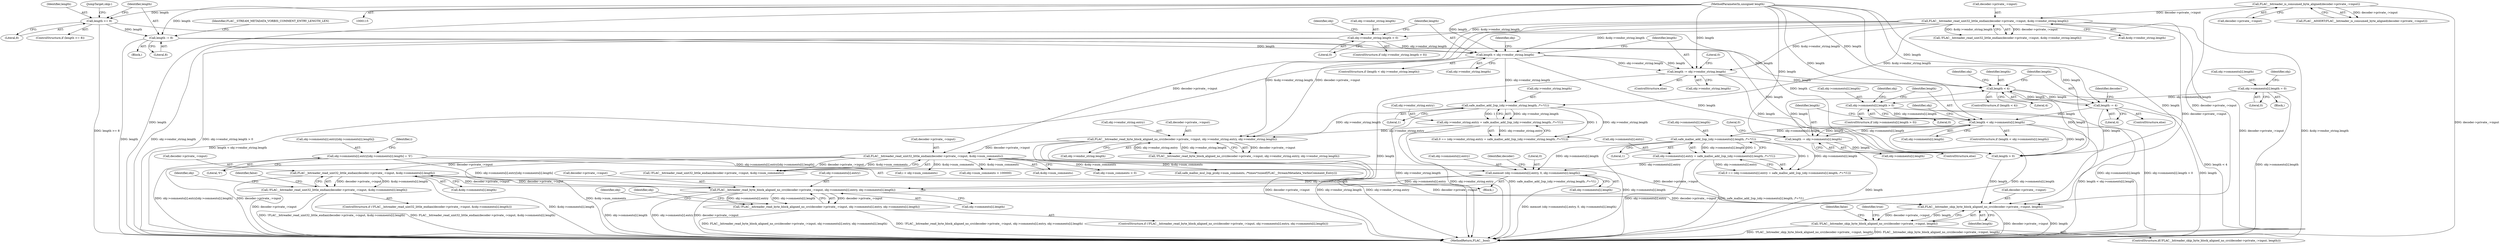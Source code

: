 digraph "0_Android_b499389da21d89d32deff500376c5ee4f8f0b04c@API" {
"1000382" [label="(Call,FLAC__bitreader_read_uint32_little_endian(decoder->private_->input, &obj->comments[i].length))"];
"1000270" [label="(Call,FLAC__bitreader_read_uint32_little_endian(decoder->private_->input, &obj->num_comments))"];
"1000225" [label="(Call,FLAC__bitreader_read_byte_block_aligned_no_crc(decoder->private_->input, obj->vendor_string.entry, obj->vendor_string.length))"];
"1000142" [label="(Call,FLAC__bitreader_read_uint32_little_endian(decoder->private_->input, &obj->vendor_string.length))"];
"1000122" [label="(Call,FLAC__bitreader_is_consumed_byte_aligned(decoder->private_->input))"];
"1000200" [label="(Call,obj->vendor_string.entry = safe_malloc_add_2op_(obj->vendor_string.length, /*+*/1))"];
"1000206" [label="(Call,safe_malloc_add_2op_(obj->vendor_string.length, /*+*/1))"];
"1000166" [label="(Call,length < obj->vendor_string.length)"];
"1000133" [label="(Call,length -= 8)"];
"1000129" [label="(Call,length >= 8)"];
"1000118" [label="(MethodParameterIn,unsigned length)"];
"1000157" [label="(Call,obj->vendor_string.length > 0)"];
"1000484" [label="(Call,FLAC__bitreader_read_byte_block_aligned_no_crc(decoder->private_->input, obj->comments[i].entry, obj->comments[i].length))"];
"1000382" [label="(Call,FLAC__bitreader_read_uint32_little_endian(decoder->private_->input, &obj->comments[i].length))"];
"1000466" [label="(Call,memset (obj->comments[i].entry, 0, obj->comments[i].length))"];
"1000439" [label="(Call,obj->comments[i].entry = safe_malloc_add_2op_(obj->comments[i].length, /*+*/1))"];
"1000447" [label="(Call,safe_malloc_add_2op_(obj->comments[i].length, /*+*/1))"];
"1000410" [label="(Call,length < obj->comments[i].length)"];
"1000377" [label="(Call,length -= 4)"];
"1000366" [label="(Call,length < 4)"];
"1000427" [label="(Call,length -= obj->comments[i].length)"];
"1000190" [label="(Call,length -= obj->vendor_string.length)"];
"1000399" [label="(Call,obj->comments[i].length > 0)"];
"1000343" [label="(Call,obj->comments[i].length = 0)"];
"1000511" [label="(Call,obj->comments[i].entry[obj->comments[i].length] = '\0')"];
"1000381" [label="(Call,!FLAC__bitreader_read_uint32_little_endian(decoder->private_->input, &obj->comments[i].length))"];
"1000552" [label="(Call,FLAC__bitreader_skip_byte_block_aligned_no_crc(decoder->private_->input, length))"];
"1000551" [label="(Call,!FLAC__bitreader_skip_byte_block_aligned_no_crc(decoder->private_->input, length))"];
"1000483" [label="(Call,!FLAC__bitreader_read_byte_block_aligned_no_crc(decoder->private_->input, obj->comments[i].entry, obj->comments[i].length))"];
"1000297" [label="(Call,obj->num_comments > 0)"];
"1000310" [label="(Call,safe_malloc_mul_2op_p(obj->num_comments, /*times*/sizeof(FLAC__StreamMetadata_VorbisComment_Entry)))"];
"1000427" [label="(Call,length -= obj->comments[i].length)"];
"1000177" [label="(Identifier,obj)"];
"1000440" [label="(Call,obj->comments[i].entry)"];
"1000201" [label="(Call,obj->vendor_string.entry)"];
"1000135" [label="(Literal,8)"];
"1000398" [label="(ControlStructure,if (obj->comments[i].length > 0))"];
"1000206" [label="(Call,safe_malloc_add_2op_(obj->vendor_string.length, /*+*/1))"];
"1000343" [label="(Call,obj->comments[i].length = 0)"];
"1000157" [label="(Call,obj->vendor_string.length > 0)"];
"1000131" [label="(Literal,8)"];
"1000397" [label="(Identifier,false)"];
"1000344" [label="(Call,obj->comments[i].length)"];
"1000382" [label="(Call,FLAC__bitreader_read_uint32_little_endian(decoder->private_->input, &obj->comments[i].length))"];
"1000546" [label="(Call,length > 0)"];
"1000467" [label="(Call,obj->comments[i].entry)"];
"1000158" [label="(Call,obj->vendor_string.length)"];
"1000199" [label="(Literal,0)"];
"1000132" [label="(Block,)"];
"1000485" [label="(Call,decoder->private_->input)"];
"1000428" [label="(Identifier,length)"];
"1000400" [label="(Call,obj->comments[i].length)"];
"1000226" [label="(Call,decoder->private_->input)"];
"1000437" [label="(Call,0 == (obj->comments[i].entry = safe_malloc_add_2op_(obj->comments[i].length, /*+*/1)))"];
"1000422" [label="(Identifier,obj)"];
"1000385" [label="(Identifier,decoder)"];
"1000560" [label="(Identifier,false)"];
"1000410" [label="(Call,length < obj->comments[i].length)"];
"1000512" [label="(Call,obj->comments[i].entry[obj->comments[i].length])"];
"1000511" [label="(Call,obj->comments[i].entry[obj->comments[i].length] = '\0')"];
"1000269" [label="(Call,!FLAC__bitreader_read_uint32_little_endian(decoder->private_->input, &obj->num_comments))"];
"1000225" [label="(Call,FLAC__bitreader_read_byte_block_aligned_no_crc(decoder->private_->input, obj->vendor_string.entry, obj->vendor_string.length))"];
"1000190" [label="(Call,length -= obj->vendor_string.length)"];
"1000497" [label="(Call,obj->comments[i].length)"];
"1000166" [label="(Call,length < obj->vendor_string.length)"];
"1000129" [label="(Call,length >= 8)"];
"1000356" [label="(Identifier,obj)"];
"1000167" [label="(Identifier,length)"];
"1000130" [label="(Identifier,length)"];
"1000168" [label="(Call,obj->vendor_string.length)"];
"1000455" [label="(Literal,1)"];
"1000388" [label="(Call,&obj->comments[i].length)"];
"1000447" [label="(Call,safe_malloc_add_2op_(obj->comments[i].length, /*+*/1))"];
"1000483" [label="(Call,!FLAC__bitreader_read_byte_block_aligned_no_crc(decoder->private_->input, obj->comments[i].entry, obj->comments[i].length))"];
"1000236" [label="(Call,obj->vendor_string.length)"];
"1000377" [label="(Call,length -= 4)"];
"1000133" [label="(Call,length -= 8)"];
"1000533" [label="(Identifier,obj)"];
"1000426" [label="(ControlStructure,else)"];
"1000368" [label="(Literal,4)"];
"1000399" [label="(Call,obj->comments[i].length > 0)"];
"1000376" [label="(ControlStructure,else)"];
"1000335" [label="(Call,i < obj->num_comments)"];
"1000118" [label="(MethodParameterIn,unsigned length)"];
"1000563" [label="(MethodReturn,FLAC__bool)"];
"1000381" [label="(Call,!FLAC__bitreader_read_uint32_little_endian(decoder->private_->input, &obj->comments[i].length))"];
"1000342" [label="(Block,)"];
"1000123" [label="(Call,decoder->private_->input)"];
"1000283" [label="(Call,obj->num_comments > 100000)"];
"1000552" [label="(Call,FLAC__bitreader_skip_byte_block_aligned_no_crc(decoder->private_->input, length))"];
"1000367" [label="(Identifier,length)"];
"1000200" [label="(Call,obj->vendor_string.entry = safe_malloc_add_2op_(obj->vendor_string.length, /*+*/1))"];
"1000407" [label="(Literal,0)"];
"1000366" [label="(Call,length < 4)"];
"1000276" [label="(Call,&obj->num_comments)"];
"1000212" [label="(Literal,1)"];
"1000558" [label="(Identifier,length)"];
"1000341" [label="(Identifier,i)"];
"1000403" [label="(Identifier,obj)"];
"1000412" [label="(Call,obj->comments[i].length)"];
"1000475" [label="(Call,obj->comments[i].length)"];
"1000408" [label="(Block,)"];
"1000448" [label="(Call,obj->comments[i].length)"];
"1000192" [label="(Call,obj->vendor_string.length)"];
"1000271" [label="(Call,decoder->private_->input)"];
"1000527" [label="(Literal,'\0')"];
"1000466" [label="(Call,memset (obj->comments[i].entry, 0, obj->comments[i].length))"];
"1000134" [label="(Identifier,length)"];
"1000207" [label="(Call,obj->vendor_string.length)"];
"1000128" [label="(ControlStructure,if (length >= 8))"];
"1000429" [label="(Call,obj->comments[i].length)"];
"1000438" [label="(Literal,0)"];
"1000365" [label="(ControlStructure,if (length < 4))"];
"1000260" [label="(Identifier,obj)"];
"1000411" [label="(Identifier,length)"];
"1000379" [label="(Literal,4)"];
"1000224" [label="(Call,!FLAC__bitreader_read_byte_block_aligned_no_crc(decoder->private_->input, obj->vendor_string.entry, obj->vendor_string.length))"];
"1000553" [label="(Call,decoder->private_->input)"];
"1000482" [label="(ControlStructure,if (!FLAC__bitreader_read_byte_block_aligned_no_crc(decoder->private_->input, obj->comments[i].entry, obj->comments[i].length)))"];
"1000544" [label="(JumpTarget,skip:)"];
"1000550" [label="(ControlStructure,if(!FLAC__bitreader_skip_byte_block_aligned_no_crc(decoder->private_->input, length)))"];
"1000138" [label="(Identifier,FLAC__STREAM_METADATA_VORBIS_COMMENT_ENTRY_LENGTH_LEN)"];
"1000372" [label="(Identifier,obj)"];
"1000156" [label="(ControlStructure,if (obj->vendor_string.length > 0))"];
"1000121" [label="(Call,FLAC__ASSERT(FLAC__bitreader_is_consumed_byte_aligned(decoder->private_->input)))"];
"1000270" [label="(Call,FLAC__bitreader_read_uint32_little_endian(decoder->private_->input, &obj->num_comments))"];
"1000507" [label="(Identifier,obj)"];
"1000484" [label="(Call,FLAC__bitreader_read_byte_block_aligned_no_crc(decoder->private_->input, obj->comments[i].entry, obj->comments[i].length))"];
"1000122" [label="(Call,FLAC__bitreader_is_consumed_byte_aligned(decoder->private_->input))"];
"1000198" [label="(Call,0 == (obj->vendor_string.entry = safe_malloc_add_2op_(obj->vendor_string.length, /*+*/1)))"];
"1000439" [label="(Call,obj->comments[i].entry = safe_malloc_add_2op_(obj->comments[i].length, /*+*/1))"];
"1000141" [label="(Call,!FLAC__bitreader_read_uint32_little_endian(decoder->private_->input, &obj->vendor_string.length))"];
"1000163" [label="(Literal,0)"];
"1000351" [label="(Literal,0)"];
"1000490" [label="(Call,obj->comments[i].entry)"];
"1000487" [label="(Identifier,decoder)"];
"1000551" [label="(Call,!FLAC__bitreader_skip_byte_block_aligned_no_crc(decoder->private_->input, length))"];
"1000148" [label="(Call,&obj->vendor_string.length)"];
"1000378" [label="(Identifier,length)"];
"1000562" [label="(Identifier,true)"];
"1000409" [label="(ControlStructure,if (length < obj->comments[i].length))"];
"1000231" [label="(Call,obj->vendor_string.entry)"];
"1000380" [label="(ControlStructure,if (!FLAC__bitreader_read_uint32_little_endian(decoder->private_->input, &obj->comments[i].length)))"];
"1000189" [label="(ControlStructure,else)"];
"1000142" [label="(Call,FLAC__bitreader_read_uint32_little_endian(decoder->private_->input, &obj->vendor_string.length))"];
"1000143" [label="(Call,decoder->private_->input)"];
"1000516" [label="(Identifier,obj)"];
"1000383" [label="(Call,decoder->private_->input)"];
"1000474" [label="(Literal,0)"];
"1000165" [label="(ControlStructure,if (length < obj->vendor_string.length))"];
"1000191" [label="(Identifier,length)"];
"1000382" -> "1000381"  [label="AST: "];
"1000382" -> "1000388"  [label="CFG: "];
"1000383" -> "1000382"  [label="AST: "];
"1000388" -> "1000382"  [label="AST: "];
"1000381" -> "1000382"  [label="CFG: "];
"1000382" -> "1000563"  [label="DDG: decoder->private_->input"];
"1000382" -> "1000563"  [label="DDG: &obj->comments[i].length"];
"1000382" -> "1000381"  [label="DDG: decoder->private_->input"];
"1000382" -> "1000381"  [label="DDG: &obj->comments[i].length"];
"1000270" -> "1000382"  [label="DDG: decoder->private_->input"];
"1000484" -> "1000382"  [label="DDG: decoder->private_->input"];
"1000382" -> "1000484"  [label="DDG: decoder->private_->input"];
"1000382" -> "1000552"  [label="DDG: decoder->private_->input"];
"1000270" -> "1000269"  [label="AST: "];
"1000270" -> "1000276"  [label="CFG: "];
"1000271" -> "1000270"  [label="AST: "];
"1000276" -> "1000270"  [label="AST: "];
"1000269" -> "1000270"  [label="CFG: "];
"1000270" -> "1000563"  [label="DDG: &obj->num_comments"];
"1000270" -> "1000563"  [label="DDG: decoder->private_->input"];
"1000270" -> "1000269"  [label="DDG: decoder->private_->input"];
"1000270" -> "1000269"  [label="DDG: &obj->num_comments"];
"1000225" -> "1000270"  [label="DDG: decoder->private_->input"];
"1000142" -> "1000270"  [label="DDG: decoder->private_->input"];
"1000270" -> "1000283"  [label="DDG: &obj->num_comments"];
"1000270" -> "1000297"  [label="DDG: &obj->num_comments"];
"1000270" -> "1000310"  [label="DDG: &obj->num_comments"];
"1000270" -> "1000335"  [label="DDG: &obj->num_comments"];
"1000270" -> "1000552"  [label="DDG: decoder->private_->input"];
"1000225" -> "1000224"  [label="AST: "];
"1000225" -> "1000236"  [label="CFG: "];
"1000226" -> "1000225"  [label="AST: "];
"1000231" -> "1000225"  [label="AST: "];
"1000236" -> "1000225"  [label="AST: "];
"1000224" -> "1000225"  [label="CFG: "];
"1000225" -> "1000563"  [label="DDG: decoder->private_->input"];
"1000225" -> "1000563"  [label="DDG: obj->vendor_string.length"];
"1000225" -> "1000563"  [label="DDG: obj->vendor_string.entry"];
"1000225" -> "1000224"  [label="DDG: decoder->private_->input"];
"1000225" -> "1000224"  [label="DDG: obj->vendor_string.entry"];
"1000225" -> "1000224"  [label="DDG: obj->vendor_string.length"];
"1000142" -> "1000225"  [label="DDG: decoder->private_->input"];
"1000142" -> "1000225"  [label="DDG: &obj->vendor_string.length"];
"1000200" -> "1000225"  [label="DDG: obj->vendor_string.entry"];
"1000206" -> "1000225"  [label="DDG: obj->vendor_string.length"];
"1000142" -> "1000141"  [label="AST: "];
"1000142" -> "1000148"  [label="CFG: "];
"1000143" -> "1000142"  [label="AST: "];
"1000148" -> "1000142"  [label="AST: "];
"1000141" -> "1000142"  [label="CFG: "];
"1000142" -> "1000563"  [label="DDG: &obj->vendor_string.length"];
"1000142" -> "1000563"  [label="DDG: decoder->private_->input"];
"1000142" -> "1000141"  [label="DDG: decoder->private_->input"];
"1000142" -> "1000141"  [label="DDG: &obj->vendor_string.length"];
"1000122" -> "1000142"  [label="DDG: decoder->private_->input"];
"1000142" -> "1000157"  [label="DDG: &obj->vendor_string.length"];
"1000142" -> "1000166"  [label="DDG: &obj->vendor_string.length"];
"1000142" -> "1000190"  [label="DDG: &obj->vendor_string.length"];
"1000142" -> "1000206"  [label="DDG: &obj->vendor_string.length"];
"1000142" -> "1000552"  [label="DDG: decoder->private_->input"];
"1000122" -> "1000121"  [label="AST: "];
"1000122" -> "1000123"  [label="CFG: "];
"1000123" -> "1000122"  [label="AST: "];
"1000121" -> "1000122"  [label="CFG: "];
"1000122" -> "1000563"  [label="DDG: decoder->private_->input"];
"1000122" -> "1000121"  [label="DDG: decoder->private_->input"];
"1000122" -> "1000552"  [label="DDG: decoder->private_->input"];
"1000200" -> "1000198"  [label="AST: "];
"1000200" -> "1000206"  [label="CFG: "];
"1000201" -> "1000200"  [label="AST: "];
"1000206" -> "1000200"  [label="AST: "];
"1000198" -> "1000200"  [label="CFG: "];
"1000200" -> "1000563"  [label="DDG: obj->vendor_string.entry"];
"1000200" -> "1000563"  [label="DDG: safe_malloc_add_2op_(obj->vendor_string.length, /*+*/1)"];
"1000200" -> "1000198"  [label="DDG: obj->vendor_string.entry"];
"1000206" -> "1000200"  [label="DDG: obj->vendor_string.length"];
"1000206" -> "1000200"  [label="DDG: 1"];
"1000206" -> "1000212"  [label="CFG: "];
"1000207" -> "1000206"  [label="AST: "];
"1000212" -> "1000206"  [label="AST: "];
"1000206" -> "1000563"  [label="DDG: obj->vendor_string.length"];
"1000206" -> "1000198"  [label="DDG: obj->vendor_string.length"];
"1000206" -> "1000198"  [label="DDG: 1"];
"1000166" -> "1000206"  [label="DDG: obj->vendor_string.length"];
"1000166" -> "1000165"  [label="AST: "];
"1000166" -> "1000168"  [label="CFG: "];
"1000167" -> "1000166"  [label="AST: "];
"1000168" -> "1000166"  [label="AST: "];
"1000177" -> "1000166"  [label="CFG: "];
"1000191" -> "1000166"  [label="CFG: "];
"1000166" -> "1000563"  [label="DDG: length < obj->vendor_string.length"];
"1000133" -> "1000166"  [label="DDG: length"];
"1000118" -> "1000166"  [label="DDG: length"];
"1000157" -> "1000166"  [label="DDG: obj->vendor_string.length"];
"1000166" -> "1000190"  [label="DDG: obj->vendor_string.length"];
"1000166" -> "1000190"  [label="DDG: length"];
"1000166" -> "1000546"  [label="DDG: length"];
"1000133" -> "1000132"  [label="AST: "];
"1000133" -> "1000135"  [label="CFG: "];
"1000134" -> "1000133"  [label="AST: "];
"1000135" -> "1000133"  [label="AST: "];
"1000138" -> "1000133"  [label="CFG: "];
"1000133" -> "1000563"  [label="DDG: length"];
"1000129" -> "1000133"  [label="DDG: length"];
"1000118" -> "1000133"  [label="DDG: length"];
"1000133" -> "1000366"  [label="DDG: length"];
"1000133" -> "1000546"  [label="DDG: length"];
"1000129" -> "1000128"  [label="AST: "];
"1000129" -> "1000131"  [label="CFG: "];
"1000130" -> "1000129"  [label="AST: "];
"1000131" -> "1000129"  [label="AST: "];
"1000134" -> "1000129"  [label="CFG: "];
"1000544" -> "1000129"  [label="CFG: "];
"1000129" -> "1000563"  [label="DDG: length >= 8"];
"1000118" -> "1000129"  [label="DDG: length"];
"1000129" -> "1000546"  [label="DDG: length"];
"1000118" -> "1000115"  [label="AST: "];
"1000118" -> "1000563"  [label="DDG: length"];
"1000118" -> "1000190"  [label="DDG: length"];
"1000118" -> "1000366"  [label="DDG: length"];
"1000118" -> "1000377"  [label="DDG: length"];
"1000118" -> "1000410"  [label="DDG: length"];
"1000118" -> "1000427"  [label="DDG: length"];
"1000118" -> "1000546"  [label="DDG: length"];
"1000118" -> "1000552"  [label="DDG: length"];
"1000157" -> "1000156"  [label="AST: "];
"1000157" -> "1000163"  [label="CFG: "];
"1000158" -> "1000157"  [label="AST: "];
"1000163" -> "1000157"  [label="AST: "];
"1000167" -> "1000157"  [label="CFG: "];
"1000260" -> "1000157"  [label="CFG: "];
"1000157" -> "1000563"  [label="DDG: obj->vendor_string.length > 0"];
"1000157" -> "1000563"  [label="DDG: obj->vendor_string.length"];
"1000484" -> "1000483"  [label="AST: "];
"1000484" -> "1000497"  [label="CFG: "];
"1000485" -> "1000484"  [label="AST: "];
"1000490" -> "1000484"  [label="AST: "];
"1000497" -> "1000484"  [label="AST: "];
"1000483" -> "1000484"  [label="CFG: "];
"1000484" -> "1000563"  [label="DDG: obj->comments[i].length"];
"1000484" -> "1000563"  [label="DDG: obj->comments[i].entry"];
"1000484" -> "1000563"  [label="DDG: decoder->private_->input"];
"1000484" -> "1000483"  [label="DDG: decoder->private_->input"];
"1000484" -> "1000483"  [label="DDG: obj->comments[i].entry"];
"1000484" -> "1000483"  [label="DDG: obj->comments[i].length"];
"1000466" -> "1000484"  [label="DDG: obj->comments[i].entry"];
"1000466" -> "1000484"  [label="DDG: obj->comments[i].length"];
"1000511" -> "1000484"  [label="DDG: obj->comments[i].entry[obj->comments[i].length]"];
"1000484" -> "1000552"  [label="DDG: decoder->private_->input"];
"1000466" -> "1000408"  [label="AST: "];
"1000466" -> "1000475"  [label="CFG: "];
"1000467" -> "1000466"  [label="AST: "];
"1000474" -> "1000466"  [label="AST: "];
"1000475" -> "1000466"  [label="AST: "];
"1000487" -> "1000466"  [label="CFG: "];
"1000466" -> "1000563"  [label="DDG: memset (obj->comments[i].entry, 0, obj->comments[i].length)"];
"1000439" -> "1000466"  [label="DDG: obj->comments[i].entry"];
"1000511" -> "1000466"  [label="DDG: obj->comments[i].entry[obj->comments[i].length]"];
"1000447" -> "1000466"  [label="DDG: obj->comments[i].length"];
"1000439" -> "1000437"  [label="AST: "];
"1000439" -> "1000447"  [label="CFG: "];
"1000440" -> "1000439"  [label="AST: "];
"1000447" -> "1000439"  [label="AST: "];
"1000437" -> "1000439"  [label="CFG: "];
"1000439" -> "1000563"  [label="DDG: obj->comments[i].entry"];
"1000439" -> "1000563"  [label="DDG: safe_malloc_add_2op_(obj->comments[i].length, /*+*/1)"];
"1000439" -> "1000437"  [label="DDG: obj->comments[i].entry"];
"1000447" -> "1000439"  [label="DDG: obj->comments[i].length"];
"1000447" -> "1000439"  [label="DDG: 1"];
"1000447" -> "1000455"  [label="CFG: "];
"1000448" -> "1000447"  [label="AST: "];
"1000455" -> "1000447"  [label="AST: "];
"1000447" -> "1000563"  [label="DDG: obj->comments[i].length"];
"1000447" -> "1000437"  [label="DDG: obj->comments[i].length"];
"1000447" -> "1000437"  [label="DDG: 1"];
"1000410" -> "1000447"  [label="DDG: obj->comments[i].length"];
"1000410" -> "1000409"  [label="AST: "];
"1000410" -> "1000412"  [label="CFG: "];
"1000411" -> "1000410"  [label="AST: "];
"1000412" -> "1000410"  [label="AST: "];
"1000422" -> "1000410"  [label="CFG: "];
"1000428" -> "1000410"  [label="CFG: "];
"1000410" -> "1000563"  [label="DDG: obj->comments[i].length"];
"1000410" -> "1000563"  [label="DDG: length < obj->comments[i].length"];
"1000377" -> "1000410"  [label="DDG: length"];
"1000399" -> "1000410"  [label="DDG: obj->comments[i].length"];
"1000410" -> "1000427"  [label="DDG: obj->comments[i].length"];
"1000410" -> "1000427"  [label="DDG: length"];
"1000410" -> "1000546"  [label="DDG: length"];
"1000377" -> "1000376"  [label="AST: "];
"1000377" -> "1000379"  [label="CFG: "];
"1000378" -> "1000377"  [label="AST: "];
"1000379" -> "1000377"  [label="AST: "];
"1000385" -> "1000377"  [label="CFG: "];
"1000377" -> "1000563"  [label="DDG: length"];
"1000377" -> "1000366"  [label="DDG: length"];
"1000366" -> "1000377"  [label="DDG: length"];
"1000377" -> "1000546"  [label="DDG: length"];
"1000366" -> "1000365"  [label="AST: "];
"1000366" -> "1000368"  [label="CFG: "];
"1000367" -> "1000366"  [label="AST: "];
"1000368" -> "1000366"  [label="AST: "];
"1000372" -> "1000366"  [label="CFG: "];
"1000378" -> "1000366"  [label="CFG: "];
"1000366" -> "1000563"  [label="DDG: length < 4"];
"1000427" -> "1000366"  [label="DDG: length"];
"1000190" -> "1000366"  [label="DDG: length"];
"1000366" -> "1000546"  [label="DDG: length"];
"1000427" -> "1000426"  [label="AST: "];
"1000427" -> "1000429"  [label="CFG: "];
"1000428" -> "1000427"  [label="AST: "];
"1000429" -> "1000427"  [label="AST: "];
"1000438" -> "1000427"  [label="CFG: "];
"1000427" -> "1000563"  [label="DDG: length"];
"1000427" -> "1000546"  [label="DDG: length"];
"1000190" -> "1000189"  [label="AST: "];
"1000190" -> "1000192"  [label="CFG: "];
"1000191" -> "1000190"  [label="AST: "];
"1000192" -> "1000190"  [label="AST: "];
"1000199" -> "1000190"  [label="CFG: "];
"1000190" -> "1000563"  [label="DDG: length"];
"1000190" -> "1000546"  [label="DDG: length"];
"1000399" -> "1000398"  [label="AST: "];
"1000399" -> "1000407"  [label="CFG: "];
"1000400" -> "1000399"  [label="AST: "];
"1000407" -> "1000399"  [label="AST: "];
"1000411" -> "1000399"  [label="CFG: "];
"1000533" -> "1000399"  [label="CFG: "];
"1000399" -> "1000563"  [label="DDG: obj->comments[i].length"];
"1000399" -> "1000563"  [label="DDG: obj->comments[i].length > 0"];
"1000343" -> "1000399"  [label="DDG: obj->comments[i].length"];
"1000343" -> "1000342"  [label="AST: "];
"1000343" -> "1000351"  [label="CFG: "];
"1000344" -> "1000343"  [label="AST: "];
"1000351" -> "1000343"  [label="AST: "];
"1000356" -> "1000343"  [label="CFG: "];
"1000343" -> "1000563"  [label="DDG: obj->comments[i].length"];
"1000511" -> "1000408"  [label="AST: "];
"1000511" -> "1000527"  [label="CFG: "];
"1000512" -> "1000511"  [label="AST: "];
"1000527" -> "1000511"  [label="AST: "];
"1000341" -> "1000511"  [label="CFG: "];
"1000511" -> "1000563"  [label="DDG: obj->comments[i].entry[obj->comments[i].length]"];
"1000381" -> "1000380"  [label="AST: "];
"1000397" -> "1000381"  [label="CFG: "];
"1000403" -> "1000381"  [label="CFG: "];
"1000381" -> "1000563"  [label="DDG: FLAC__bitreader_read_uint32_little_endian(decoder->private_->input, &obj->comments[i].length)"];
"1000381" -> "1000563"  [label="DDG: !FLAC__bitreader_read_uint32_little_endian(decoder->private_->input, &obj->comments[i].length)"];
"1000552" -> "1000551"  [label="AST: "];
"1000552" -> "1000558"  [label="CFG: "];
"1000553" -> "1000552"  [label="AST: "];
"1000558" -> "1000552"  [label="AST: "];
"1000551" -> "1000552"  [label="CFG: "];
"1000552" -> "1000563"  [label="DDG: decoder->private_->input"];
"1000552" -> "1000563"  [label="DDG: length"];
"1000552" -> "1000551"  [label="DDG: decoder->private_->input"];
"1000552" -> "1000551"  [label="DDG: length"];
"1000546" -> "1000552"  [label="DDG: length"];
"1000551" -> "1000550"  [label="AST: "];
"1000560" -> "1000551"  [label="CFG: "];
"1000562" -> "1000551"  [label="CFG: "];
"1000551" -> "1000563"  [label="DDG: !FLAC__bitreader_skip_byte_block_aligned_no_crc(decoder->private_->input, length)"];
"1000551" -> "1000563"  [label="DDG: FLAC__bitreader_skip_byte_block_aligned_no_crc(decoder->private_->input, length)"];
"1000483" -> "1000482"  [label="AST: "];
"1000507" -> "1000483"  [label="CFG: "];
"1000516" -> "1000483"  [label="CFG: "];
"1000483" -> "1000563"  [label="DDG: !FLAC__bitreader_read_byte_block_aligned_no_crc(decoder->private_->input, obj->comments[i].entry, obj->comments[i].length)"];
"1000483" -> "1000563"  [label="DDG: FLAC__bitreader_read_byte_block_aligned_no_crc(decoder->private_->input, obj->comments[i].entry, obj->comments[i].length)"];
}
